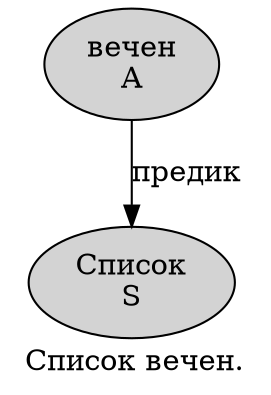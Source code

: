 digraph SENTENCE_4372 {
	graph [label="Список вечен."]
	node [style=filled]
		0 [label="Список
S" color="" fillcolor=lightgray penwidth=1 shape=ellipse]
		1 [label="вечен
A" color="" fillcolor=lightgray penwidth=1 shape=ellipse]
			1 -> 0 [label="предик"]
}